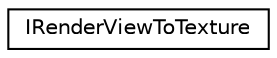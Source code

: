 digraph "Graphical Class Hierarchy"
{
 // LATEX_PDF_SIZE
  edge [fontname="Helvetica",fontsize="10",labelfontname="Helvetica",labelfontsize="10"];
  node [fontname="Helvetica",fontsize="10",shape=record];
  rankdir="LR";
  Node0 [label="IRenderViewToTexture",height=0.2,width=0.4,color="black", fillcolor="white", style="filled",URL="$classIRenderViewToTexture.html",tooltip="Rendering view to texture storage interface."];
}
